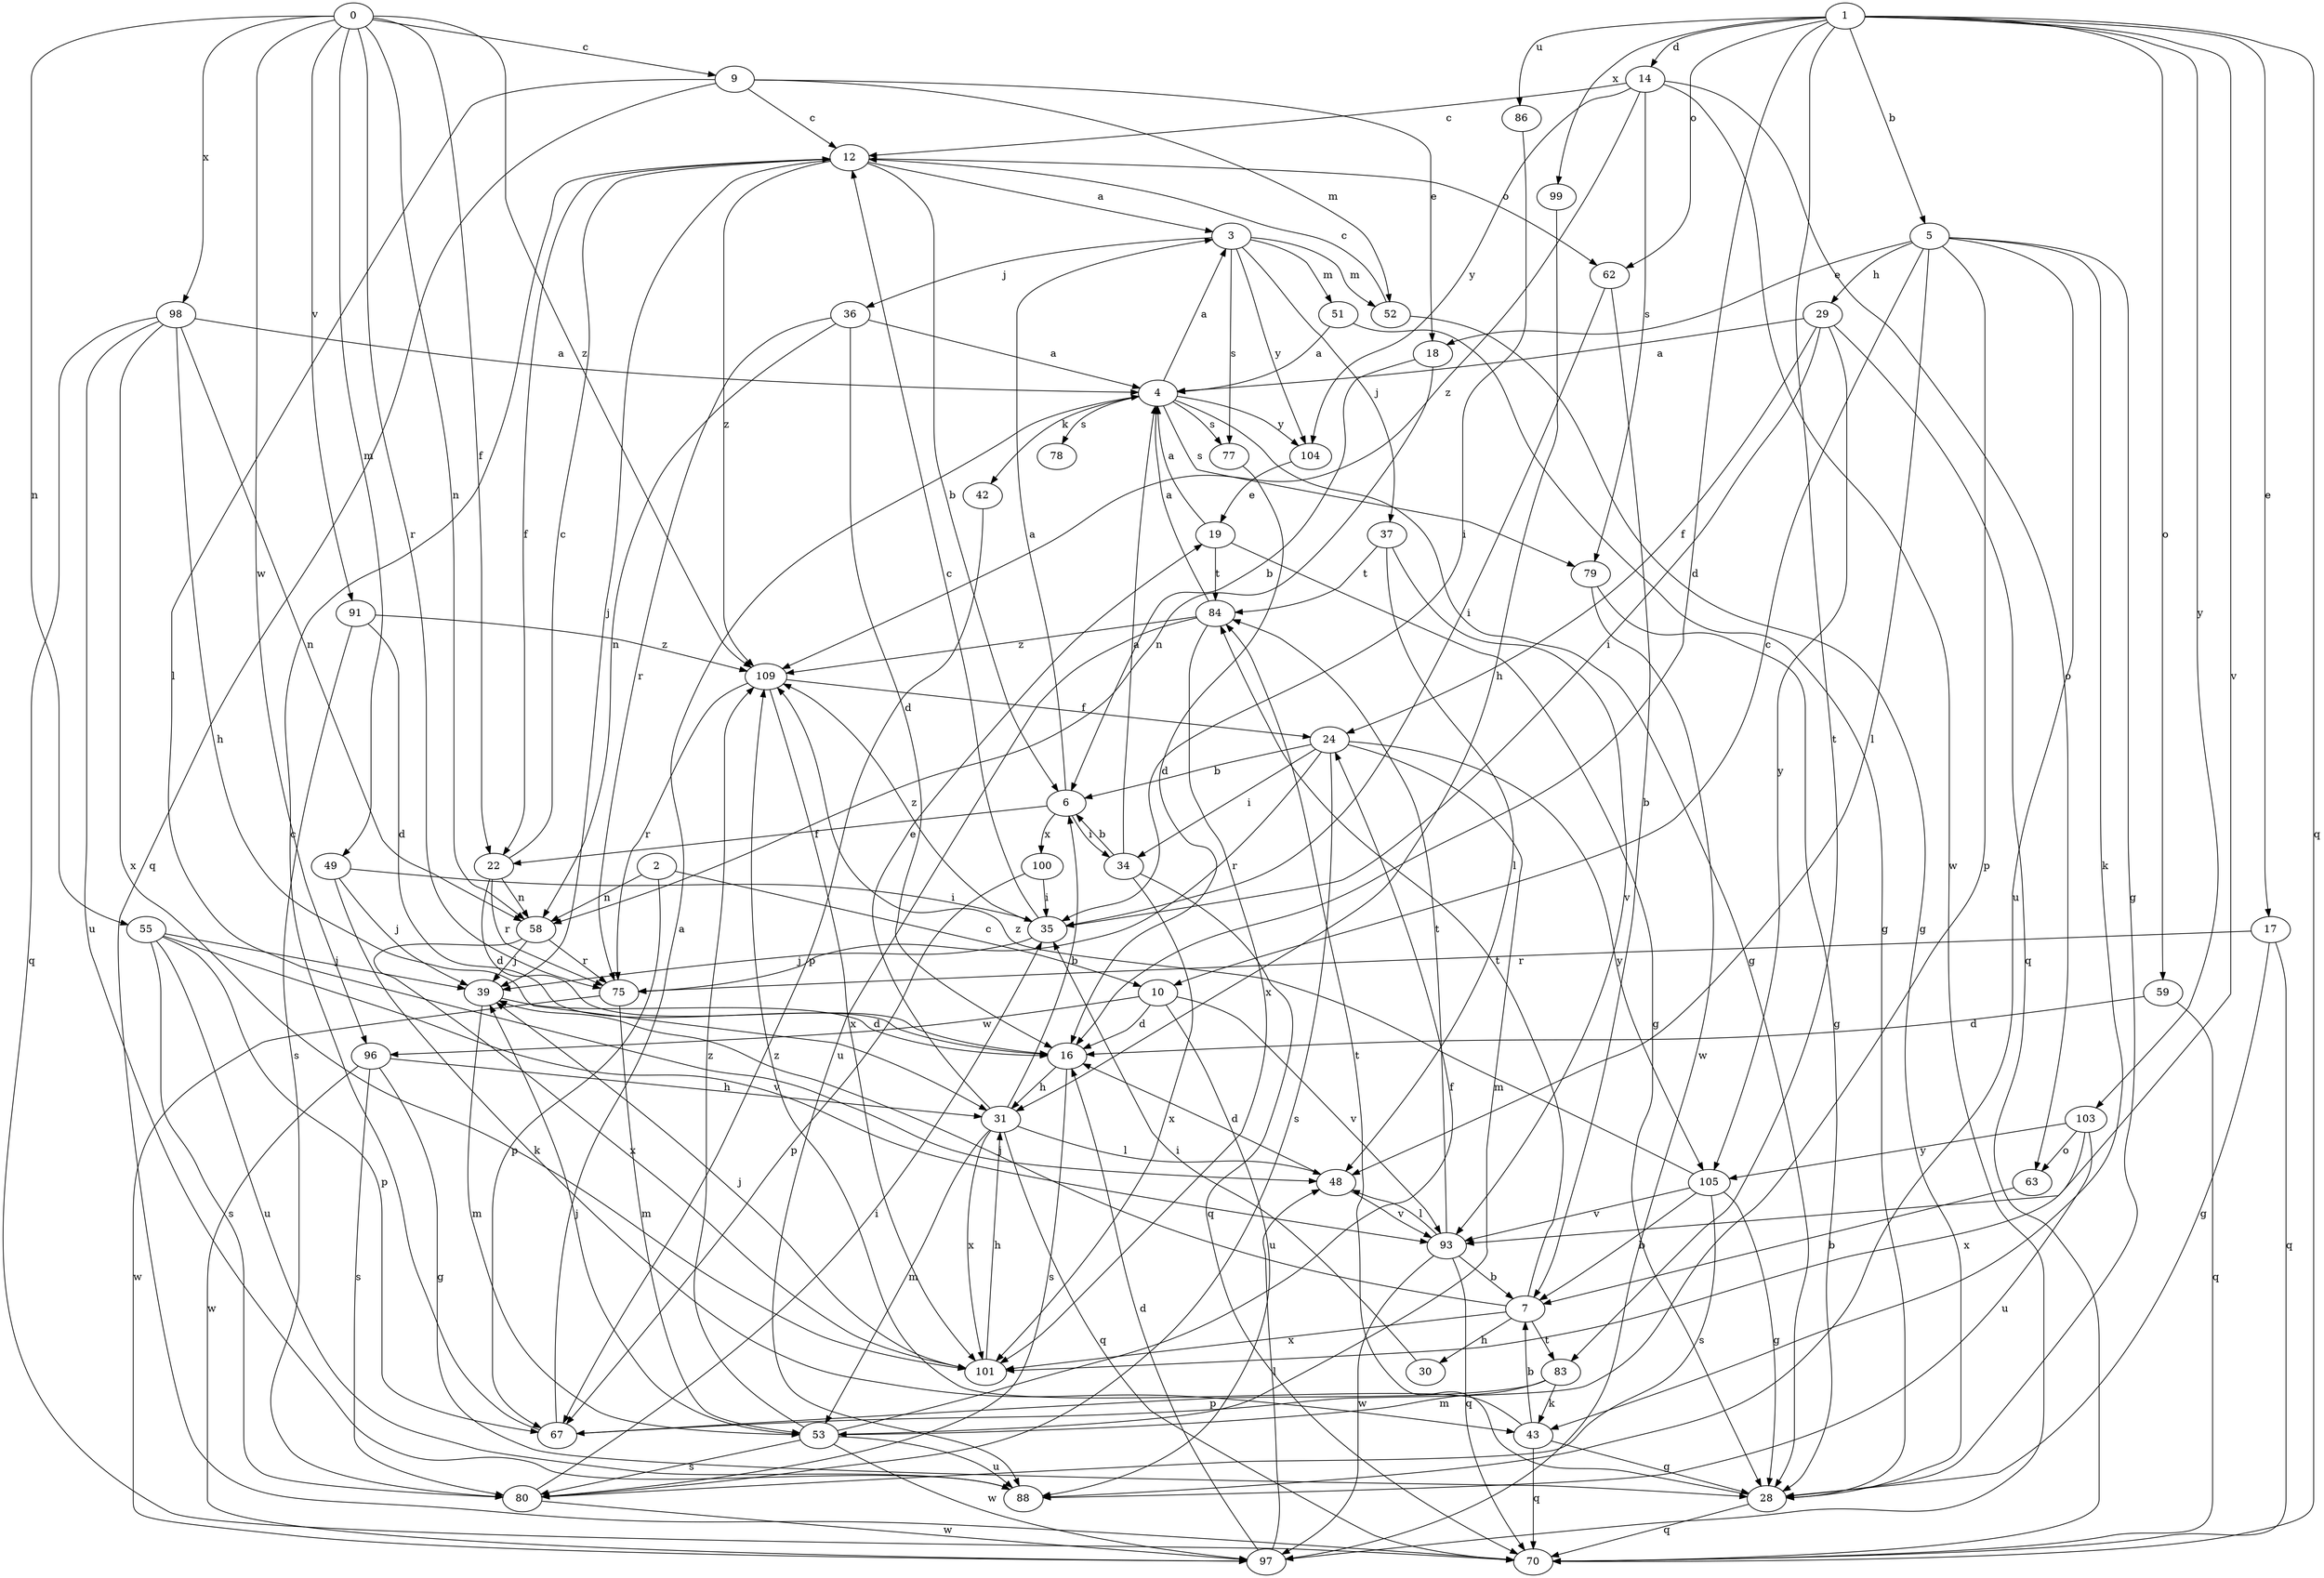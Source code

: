 strict digraph  {
0;
1;
2;
3;
4;
5;
6;
7;
9;
10;
12;
14;
16;
17;
18;
19;
22;
24;
28;
29;
30;
31;
34;
35;
36;
37;
39;
42;
43;
48;
49;
51;
52;
53;
55;
58;
59;
62;
63;
67;
70;
75;
77;
78;
79;
80;
83;
84;
86;
88;
91;
93;
96;
97;
98;
99;
100;
101;
103;
104;
105;
109;
0 -> 9  [label=c];
0 -> 22  [label=f];
0 -> 49  [label=m];
0 -> 55  [label=n];
0 -> 58  [label=n];
0 -> 75  [label=r];
0 -> 91  [label=v];
0 -> 96  [label=w];
0 -> 98  [label=x];
0 -> 109  [label=z];
1 -> 5  [label=b];
1 -> 14  [label=d];
1 -> 16  [label=d];
1 -> 17  [label=e];
1 -> 59  [label=o];
1 -> 62  [label=o];
1 -> 70  [label=q];
1 -> 83  [label=t];
1 -> 86  [label=u];
1 -> 93  [label=v];
1 -> 99  [label=x];
1 -> 103  [label=y];
2 -> 10  [label=c];
2 -> 58  [label=n];
2 -> 67  [label=p];
3 -> 36  [label=j];
3 -> 37  [label=j];
3 -> 51  [label=m];
3 -> 52  [label=m];
3 -> 77  [label=s];
3 -> 104  [label=y];
4 -> 3  [label=a];
4 -> 28  [label=g];
4 -> 42  [label=k];
4 -> 77  [label=s];
4 -> 78  [label=s];
4 -> 79  [label=s];
4 -> 104  [label=y];
5 -> 10  [label=c];
5 -> 18  [label=e];
5 -> 28  [label=g];
5 -> 29  [label=h];
5 -> 43  [label=k];
5 -> 48  [label=l];
5 -> 67  [label=p];
5 -> 88  [label=u];
6 -> 3  [label=a];
6 -> 22  [label=f];
6 -> 34  [label=i];
6 -> 100  [label=x];
7 -> 30  [label=h];
7 -> 39  [label=j];
7 -> 83  [label=t];
7 -> 84  [label=t];
7 -> 101  [label=x];
9 -> 12  [label=c];
9 -> 18  [label=e];
9 -> 48  [label=l];
9 -> 52  [label=m];
9 -> 70  [label=q];
10 -> 16  [label=d];
10 -> 88  [label=u];
10 -> 93  [label=v];
10 -> 96  [label=w];
12 -> 3  [label=a];
12 -> 6  [label=b];
12 -> 22  [label=f];
12 -> 39  [label=j];
12 -> 62  [label=o];
12 -> 109  [label=z];
14 -> 12  [label=c];
14 -> 63  [label=o];
14 -> 79  [label=s];
14 -> 97  [label=w];
14 -> 104  [label=y];
14 -> 109  [label=z];
16 -> 31  [label=h];
16 -> 80  [label=s];
17 -> 28  [label=g];
17 -> 70  [label=q];
17 -> 75  [label=r];
18 -> 6  [label=b];
18 -> 58  [label=n];
19 -> 4  [label=a];
19 -> 28  [label=g];
19 -> 84  [label=t];
22 -> 12  [label=c];
22 -> 16  [label=d];
22 -> 58  [label=n];
22 -> 75  [label=r];
24 -> 6  [label=b];
24 -> 34  [label=i];
24 -> 53  [label=m];
24 -> 75  [label=r];
24 -> 80  [label=s];
24 -> 105  [label=y];
28 -> 70  [label=q];
28 -> 84  [label=t];
29 -> 4  [label=a];
29 -> 24  [label=f];
29 -> 35  [label=i];
29 -> 70  [label=q];
29 -> 105  [label=y];
30 -> 35  [label=i];
31 -> 6  [label=b];
31 -> 19  [label=e];
31 -> 48  [label=l];
31 -> 53  [label=m];
31 -> 70  [label=q];
31 -> 101  [label=x];
34 -> 4  [label=a];
34 -> 6  [label=b];
34 -> 70  [label=q];
34 -> 101  [label=x];
35 -> 12  [label=c];
35 -> 39  [label=j];
35 -> 109  [label=z];
36 -> 4  [label=a];
36 -> 16  [label=d];
36 -> 58  [label=n];
36 -> 75  [label=r];
37 -> 48  [label=l];
37 -> 84  [label=t];
37 -> 93  [label=v];
39 -> 16  [label=d];
39 -> 53  [label=m];
42 -> 67  [label=p];
43 -> 7  [label=b];
43 -> 28  [label=g];
43 -> 70  [label=q];
43 -> 109  [label=z];
48 -> 16  [label=d];
48 -> 93  [label=v];
49 -> 35  [label=i];
49 -> 39  [label=j];
49 -> 43  [label=k];
51 -> 4  [label=a];
51 -> 28  [label=g];
52 -> 12  [label=c];
52 -> 28  [label=g];
53 -> 24  [label=f];
53 -> 39  [label=j];
53 -> 80  [label=s];
53 -> 88  [label=u];
53 -> 97  [label=w];
53 -> 109  [label=z];
55 -> 39  [label=j];
55 -> 67  [label=p];
55 -> 80  [label=s];
55 -> 88  [label=u];
55 -> 93  [label=v];
58 -> 39  [label=j];
58 -> 75  [label=r];
58 -> 101  [label=x];
59 -> 16  [label=d];
59 -> 70  [label=q];
62 -> 7  [label=b];
62 -> 35  [label=i];
63 -> 7  [label=b];
67 -> 4  [label=a];
67 -> 12  [label=c];
75 -> 53  [label=m];
75 -> 97  [label=w];
77 -> 16  [label=d];
79 -> 28  [label=g];
79 -> 97  [label=w];
80 -> 35  [label=i];
80 -> 97  [label=w];
83 -> 43  [label=k];
83 -> 53  [label=m];
83 -> 67  [label=p];
84 -> 4  [label=a];
84 -> 88  [label=u];
84 -> 101  [label=x];
84 -> 109  [label=z];
86 -> 35  [label=i];
91 -> 16  [label=d];
91 -> 80  [label=s];
91 -> 109  [label=z];
93 -> 7  [label=b];
93 -> 48  [label=l];
93 -> 70  [label=q];
93 -> 84  [label=t];
93 -> 97  [label=w];
96 -> 28  [label=g];
96 -> 31  [label=h];
96 -> 80  [label=s];
96 -> 97  [label=w];
97 -> 16  [label=d];
97 -> 48  [label=l];
98 -> 4  [label=a];
98 -> 31  [label=h];
98 -> 58  [label=n];
98 -> 70  [label=q];
98 -> 88  [label=u];
98 -> 101  [label=x];
99 -> 31  [label=h];
100 -> 35  [label=i];
100 -> 67  [label=p];
101 -> 31  [label=h];
101 -> 39  [label=j];
103 -> 63  [label=o];
103 -> 88  [label=u];
103 -> 101  [label=x];
103 -> 105  [label=y];
104 -> 19  [label=e];
105 -> 7  [label=b];
105 -> 28  [label=g];
105 -> 80  [label=s];
105 -> 93  [label=v];
105 -> 109  [label=z];
109 -> 24  [label=f];
109 -> 75  [label=r];
109 -> 101  [label=x];
}
